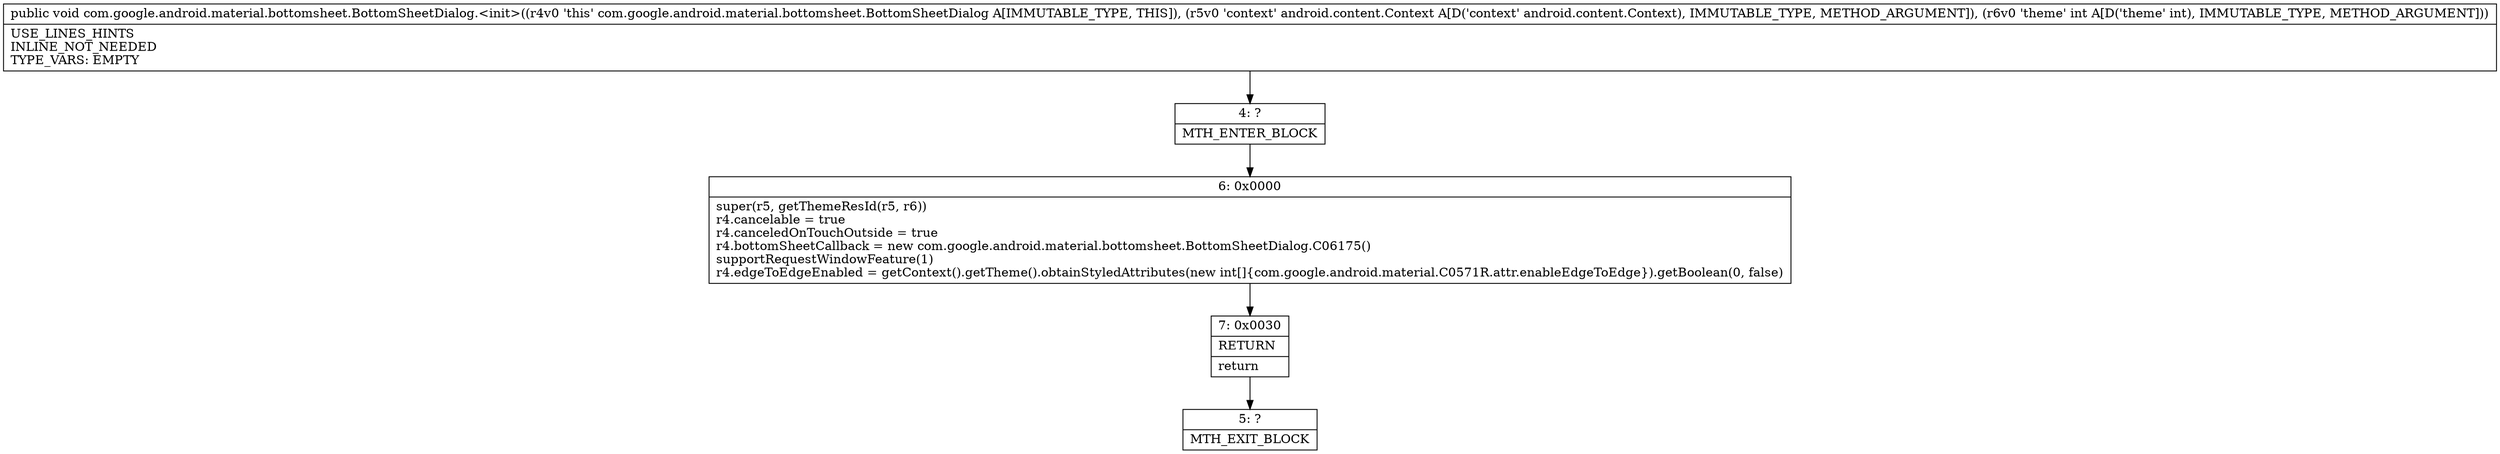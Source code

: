 digraph "CFG forcom.google.android.material.bottomsheet.BottomSheetDialog.\<init\>(Landroid\/content\/Context;I)V" {
Node_4 [shape=record,label="{4\:\ ?|MTH_ENTER_BLOCK\l}"];
Node_6 [shape=record,label="{6\:\ 0x0000|super(r5, getThemeResId(r5, r6))\lr4.cancelable = true\lr4.canceledOnTouchOutside = true\lr4.bottomSheetCallback = new com.google.android.material.bottomsheet.BottomSheetDialog.C06175()\lsupportRequestWindowFeature(1)\lr4.edgeToEdgeEnabled = getContext().getTheme().obtainStyledAttributes(new int[]\{com.google.android.material.C0571R.attr.enableEdgeToEdge\}).getBoolean(0, false)\l}"];
Node_7 [shape=record,label="{7\:\ 0x0030|RETURN\l|return\l}"];
Node_5 [shape=record,label="{5\:\ ?|MTH_EXIT_BLOCK\l}"];
MethodNode[shape=record,label="{public void com.google.android.material.bottomsheet.BottomSheetDialog.\<init\>((r4v0 'this' com.google.android.material.bottomsheet.BottomSheetDialog A[IMMUTABLE_TYPE, THIS]), (r5v0 'context' android.content.Context A[D('context' android.content.Context), IMMUTABLE_TYPE, METHOD_ARGUMENT]), (r6v0 'theme' int A[D('theme' int), IMMUTABLE_TYPE, METHOD_ARGUMENT]))  | USE_LINES_HINTS\lINLINE_NOT_NEEDED\lTYPE_VARS: EMPTY\l}"];
MethodNode -> Node_4;Node_4 -> Node_6;
Node_6 -> Node_7;
Node_7 -> Node_5;
}

